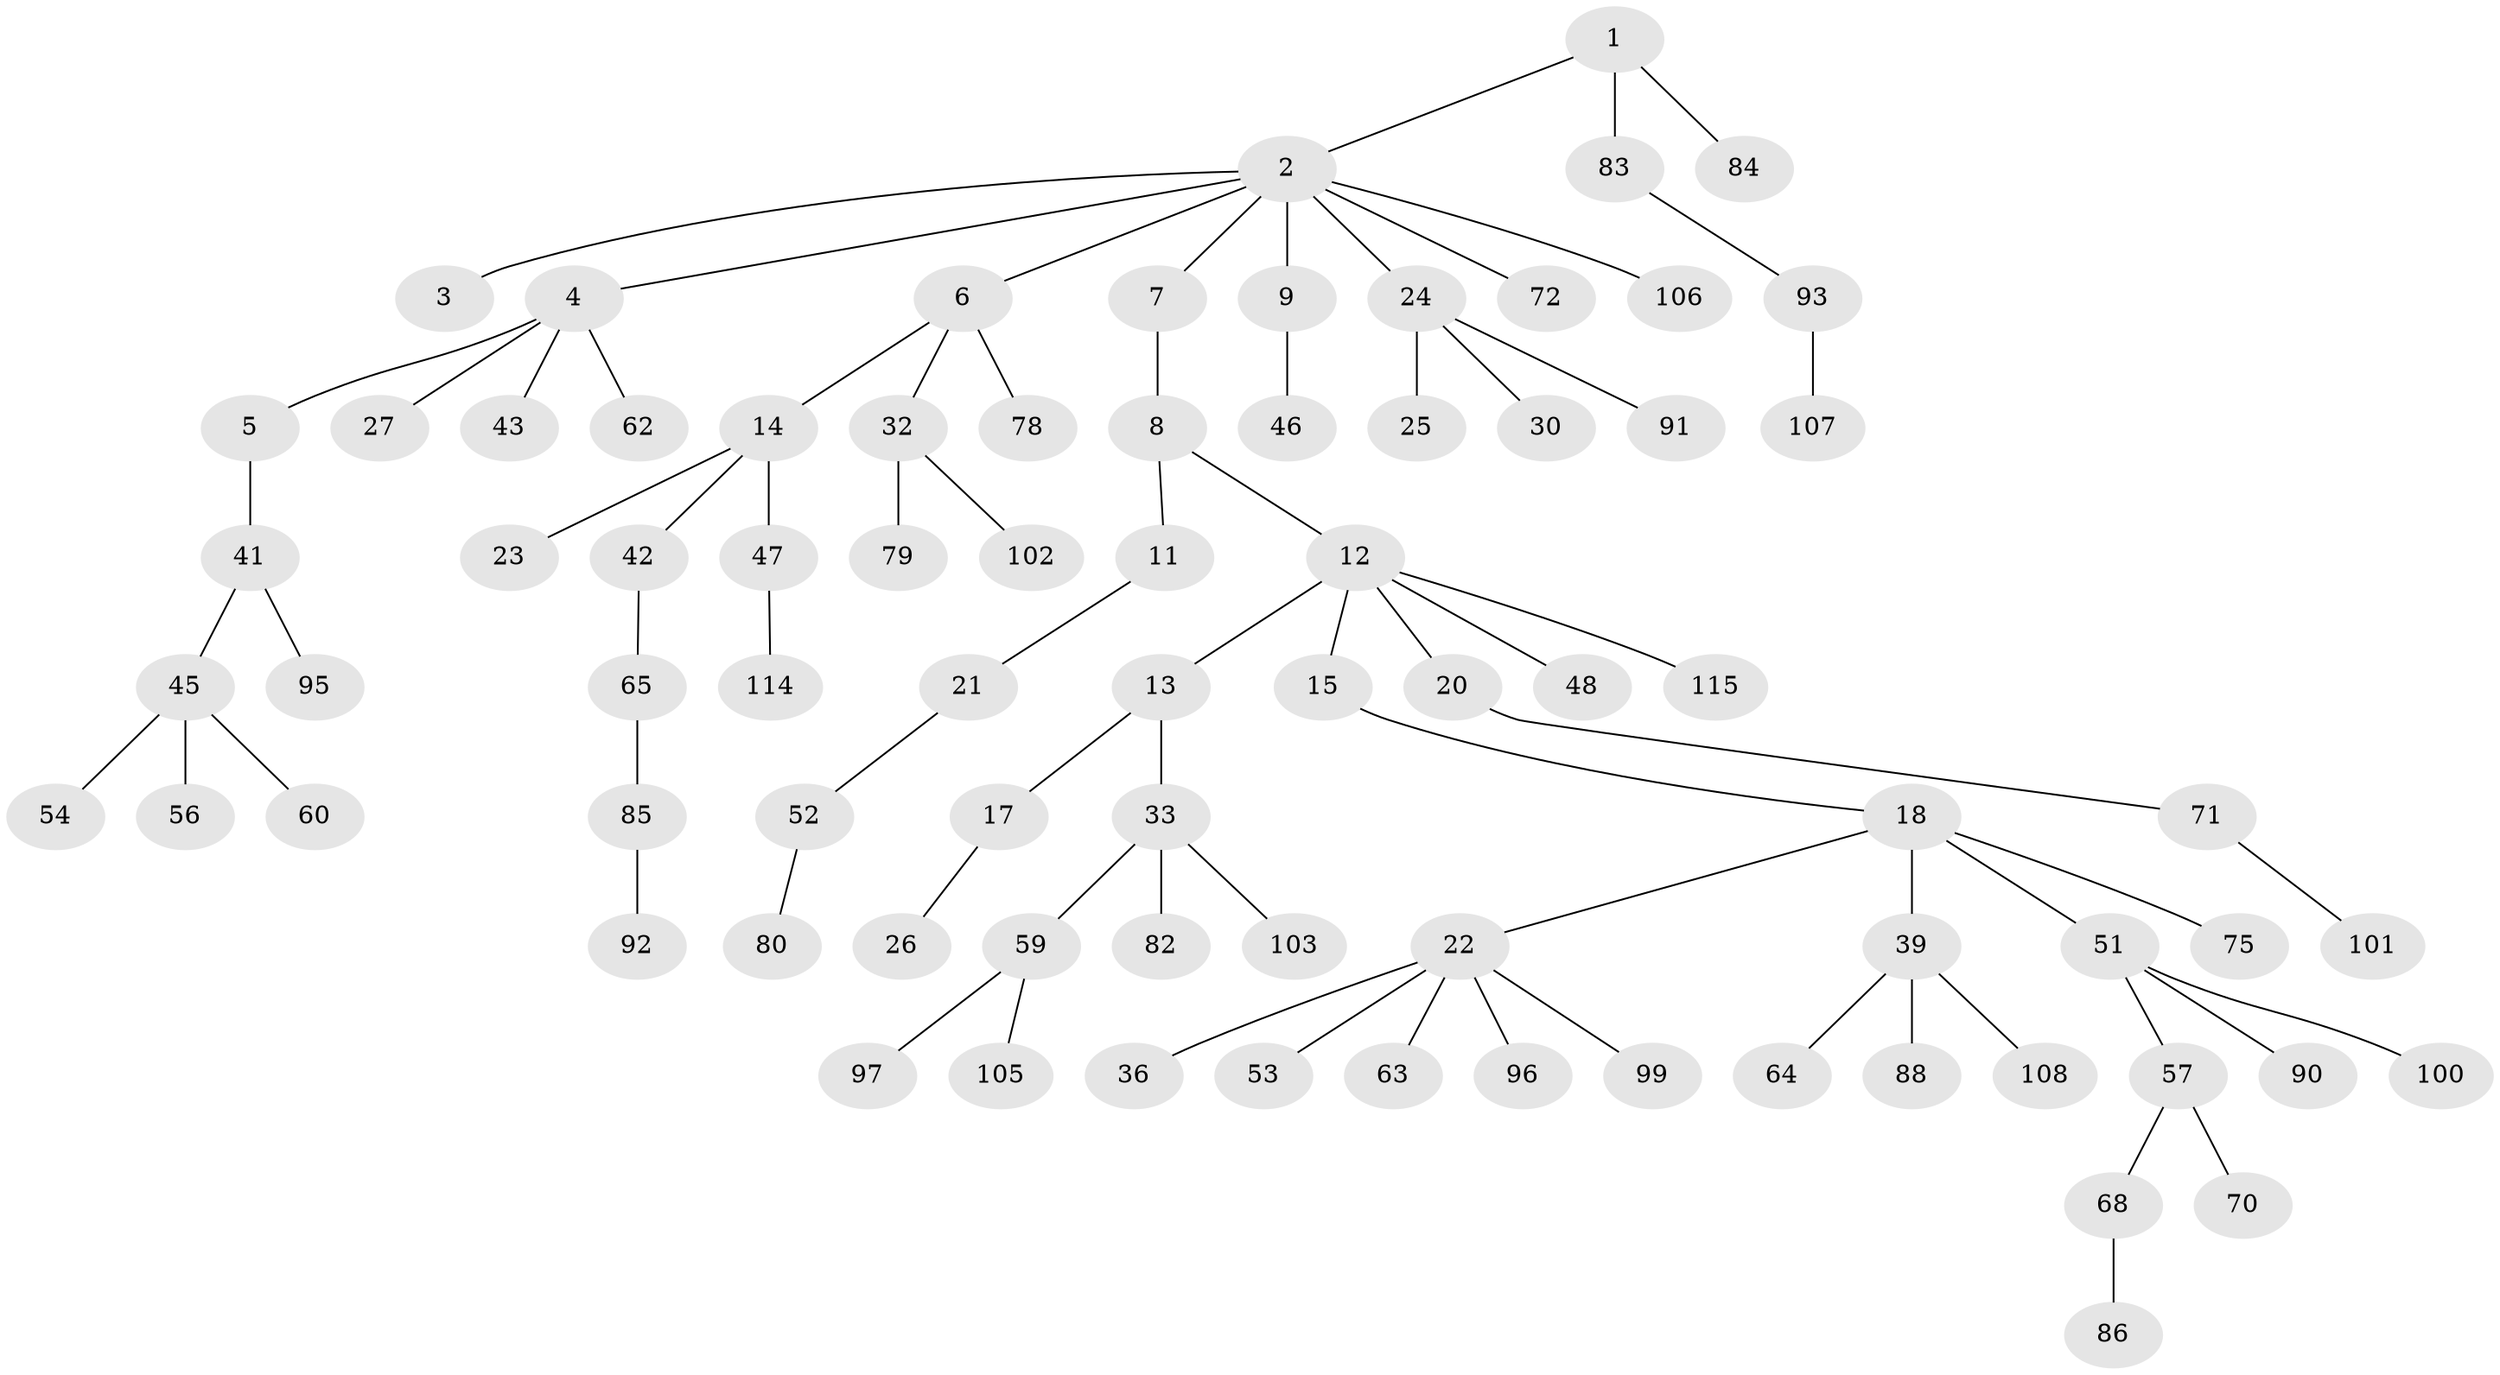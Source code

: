 // Generated by graph-tools (version 1.1) at 2025/24/03/03/25 07:24:08]
// undirected, 80 vertices, 79 edges
graph export_dot {
graph [start="1"]
  node [color=gray90,style=filled];
  1 [super="+77"];
  2;
  3 [super="+73"];
  4 [super="+66"];
  5;
  6 [super="+10"];
  7;
  8 [super="+31"];
  9;
  11;
  12 [super="+110"];
  13 [super="+16"];
  14 [super="+19"];
  15 [super="+34"];
  17;
  18 [super="+28"];
  20;
  21 [super="+38"];
  22 [super="+67"];
  23 [super="+94"];
  24 [super="+29"];
  25;
  26 [super="+35"];
  27 [super="+37"];
  30;
  32 [super="+55"];
  33 [super="+44"];
  36 [super="+40"];
  39 [super="+49"];
  41 [super="+109"];
  42 [super="+112"];
  43 [super="+69"];
  45 [super="+50"];
  46;
  47;
  48;
  51 [super="+61"];
  52 [super="+111"];
  53;
  54;
  56 [super="+58"];
  57 [super="+76"];
  59;
  60;
  62;
  63 [super="+81"];
  64;
  65 [super="+74"];
  68;
  70;
  71;
  72 [super="+87"];
  75 [super="+113"];
  78;
  79;
  80;
  82;
  83;
  84;
  85;
  86 [super="+98"];
  88 [super="+89"];
  90;
  91;
  92;
  93;
  95;
  96;
  97 [super="+104"];
  99;
  100;
  101;
  102;
  103;
  105;
  106;
  107;
  108;
  114;
  115;
  1 -- 2;
  1 -- 84;
  1 -- 83;
  2 -- 3;
  2 -- 4;
  2 -- 6;
  2 -- 7;
  2 -- 9;
  2 -- 24;
  2 -- 72;
  2 -- 106;
  4 -- 5;
  4 -- 27;
  4 -- 43;
  4 -- 62;
  5 -- 41;
  6 -- 14;
  6 -- 78;
  6 -- 32;
  7 -- 8;
  8 -- 11;
  8 -- 12;
  9 -- 46;
  11 -- 21;
  12 -- 13;
  12 -- 15;
  12 -- 20;
  12 -- 48;
  12 -- 115;
  13 -- 33;
  13 -- 17;
  14 -- 23;
  14 -- 42;
  14 -- 47;
  15 -- 18;
  17 -- 26;
  18 -- 22;
  18 -- 51;
  18 -- 75;
  18 -- 39;
  20 -- 71;
  21 -- 52;
  22 -- 36;
  22 -- 53;
  22 -- 63;
  22 -- 96;
  22 -- 99;
  24 -- 25;
  24 -- 91;
  24 -- 30;
  32 -- 79;
  32 -- 102;
  33 -- 59;
  33 -- 82;
  33 -- 103;
  39 -- 88;
  39 -- 64;
  39 -- 108;
  41 -- 45;
  41 -- 95;
  42 -- 65;
  45 -- 54;
  45 -- 60;
  45 -- 56;
  47 -- 114;
  51 -- 57;
  51 -- 90;
  51 -- 100;
  52 -- 80;
  57 -- 68;
  57 -- 70;
  59 -- 97;
  59 -- 105;
  65 -- 85;
  68 -- 86;
  71 -- 101;
  83 -- 93;
  85 -- 92;
  93 -- 107;
}
